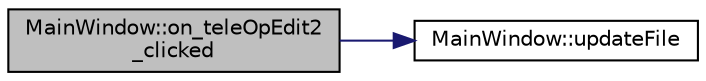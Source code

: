 digraph "MainWindow::on_teleOpEdit2_clicked"
{
  edge [fontname="Helvetica",fontsize="10",labelfontname="Helvetica",labelfontsize="10"];
  node [fontname="Helvetica",fontsize="10",shape=record];
  rankdir="LR";
  Node136 [label="MainWindow::on_teleOpEdit2\l_clicked",height=0.2,width=0.4,color="black", fillcolor="grey75", style="filled", fontcolor="black"];
  Node136 -> Node137 [color="midnightblue",fontsize="10",style="solid",fontname="Helvetica"];
  Node137 [label="MainWindow::updateFile",height=0.2,width=0.4,color="black", fillcolor="white", style="filled",URL="$class_main_window.html#a8c56f492443188c6a0dc034c5d1659c9",tooltip="Updates data file. "];
}
